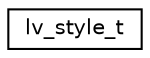 digraph "Graphical Class Hierarchy"
{
 // LATEX_PDF_SIZE
  edge [fontname="Helvetica",fontsize="10",labelfontname="Helvetica",labelfontsize="10"];
  node [fontname="Helvetica",fontsize="10",shape=record];
  rankdir="LR";
  Node0 [label="lv_style_t",height=0.2,width=0.4,color="black", fillcolor="white", style="filled",URL="$structlv__style__t.html",tooltip=" "];
}
